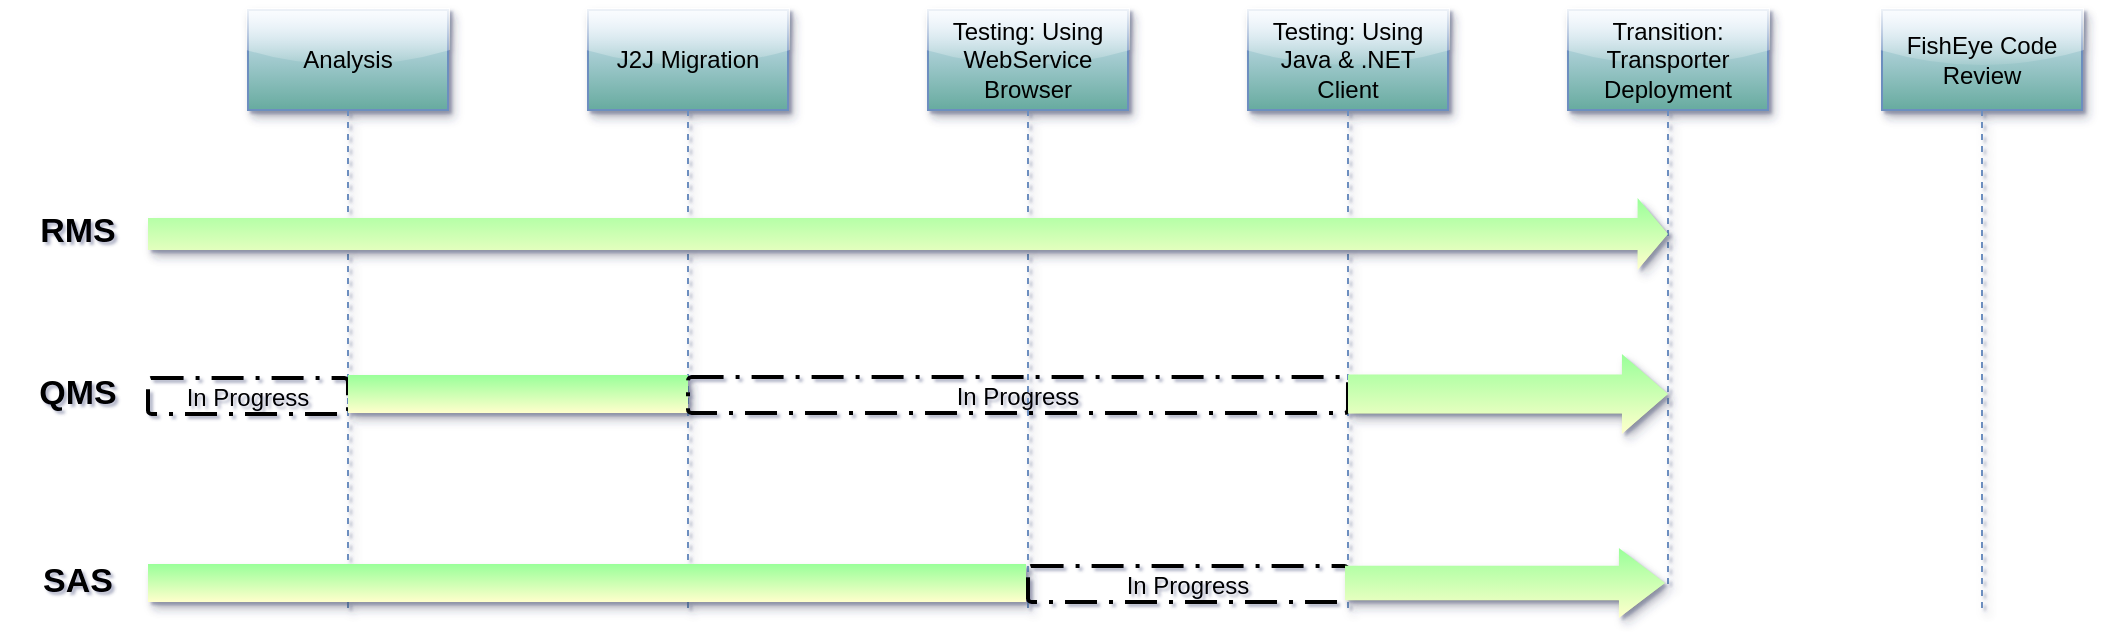 <mxfile version="10.7.7" type="github"><diagram id="TJ47pzX0M5HbnLrvWZEr" name="Page-1"><mxGraphModel dx="840" dy="484" grid="1" gridSize="10" guides="1" tooltips="1" connect="1" arrows="1" fold="1" page="1" pageScale="1" pageWidth="850" pageHeight="1100" background="#FFFFFF" math="0" shadow="1"><root><mxCell id="0"/><mxCell id="1" parent="0"/><mxCell id="pdKazSxvEvTczHYUyYgW-1" value="Analysis" style="shape=umlLifeline;perimeter=lifelinePerimeter;whiteSpace=wrap;html=1;container=1;collapsible=0;recursiveResize=0;outlineConnect=0;fillColor=#dae8fc;strokeColor=#6c8ebf;size=50;shadow=1;glass=1;gradientColor=#67AB9F;" parent="1" vertex="1"><mxGeometry x="140" y="40" width="100" height="300" as="geometry"/></mxCell><mxCell id="pdKazSxvEvTczHYUyYgW-3" value="J2J Migration" style="shape=umlLifeline;perimeter=lifelinePerimeter;whiteSpace=wrap;html=1;container=1;collapsible=0;recursiveResize=0;outlineConnect=0;fillColor=#dae8fc;strokeColor=#6c8ebf;size=50;shadow=1;glass=1;gradientColor=#67AB9F;" parent="1" vertex="1"><mxGeometry x="310" y="40" width="100" height="300" as="geometry"/></mxCell><mxCell id="pdKazSxvEvTczHYUyYgW-4" value="Testing: Using WebService Browser" style="shape=umlLifeline;perimeter=lifelinePerimeter;whiteSpace=wrap;html=1;container=1;collapsible=0;recursiveResize=0;outlineConnect=0;fillColor=#DAE8FC;strokeColor=#6c8ebf;size=50;glass=1;rounded=0;shadow=1;gradientColor=#67AB9F;" parent="1" vertex="1"><mxGeometry x="480" y="40" width="100" height="300" as="geometry"/></mxCell><mxCell id="pdKazSxvEvTczHYUyYgW-5" value="Testing: Using Java &amp;amp; .NET Client" style="shape=umlLifeline;perimeter=lifelinePerimeter;whiteSpace=wrap;html=1;container=1;collapsible=0;recursiveResize=0;outlineConnect=0;fillColor=#dae8fc;strokeColor=#6c8ebf;size=50;shadow=1;glass=1;gradientColor=#67AB9F;" parent="1" vertex="1"><mxGeometry x="640" y="40" width="100" height="300" as="geometry"/></mxCell><mxCell id="pdKazSxvEvTczHYUyYgW-6" value="Transition: Transporter Deployment" style="shape=umlLifeline;perimeter=lifelinePerimeter;whiteSpace=wrap;html=1;container=1;collapsible=0;recursiveResize=0;outlineConnect=0;fillColor=#dae8fc;strokeColor=#6c8ebf;size=50;glass=1;shadow=1;comic=0;gradientColor=#67AB9F;" parent="1" vertex="1"><mxGeometry x="800" y="40" width="100" height="290" as="geometry"/></mxCell><mxCell id="pdKazSxvEvTczHYUyYgW-7" value="FishEye Code Review" style="shape=umlLifeline;perimeter=lifelinePerimeter;whiteSpace=wrap;html=1;container=1;collapsible=0;recursiveResize=0;outlineConnect=0;fillColor=#dae8fc;strokeColor=#6c8ebf;size=50;glass=1;shadow=1;gradientColor=#67AB9F;" parent="1" vertex="1"><mxGeometry x="957" y="40" width="100" height="300" as="geometry"/></mxCell><mxCell id="pdKazSxvEvTczHYUyYgW-8" value="&lt;b&gt;&lt;font style=&quot;font-size: 17px&quot;&gt;RMS&lt;/font&gt;&lt;/b&gt;" style="text;html=1;strokeColor=none;fillColor=none;align=center;verticalAlign=middle;whiteSpace=wrap;rounded=0;" parent="1" vertex="1"><mxGeometry x="20" y="136" width="70" height="30" as="geometry"/></mxCell><mxCell id="pdKazSxvEvTczHYUyYgW-11" value="" style="shape=singleArrow;whiteSpace=wrap;html=1;fillColor=#99FF99;arrowWidth=0.444;arrowSize=0.02;shadow=1;comic=0;gradientColor=#FFFFCC;strokeColor=none;" parent="1" vertex="1"><mxGeometry x="90" y="134" width="760" height="36" as="geometry"/></mxCell><mxCell id="pdKazSxvEvTczHYUyYgW-13" value="&lt;b&gt;&lt;font style=&quot;font-size: 17px&quot;&gt;QMS&lt;/font&gt;&lt;/b&gt;" style="text;html=1;strokeColor=none;fillColor=none;align=center;verticalAlign=middle;whiteSpace=wrap;rounded=0;" parent="1" vertex="1"><mxGeometry x="20" y="216.5" width="70" height="30" as="geometry"/></mxCell><mxCell id="pdKazSxvEvTczHYUyYgW-19" value="In Progress" style="rounded=1;arcSize=10;dashed=1;strokeColor=#000000;fillColor=none;gradientColor=none;dashPattern=8 3 1 3;strokeWidth=2;" parent="1" vertex="1"><mxGeometry x="90" y="224" width="100" height="18" as="geometry"/></mxCell><mxCell id="pdKazSxvEvTczHYUyYgW-20" value="" style="verticalLabelPosition=bottom;verticalAlign=top;html=1;shape=mxgraph.basic.rect;fillColor=#99FF99;fillColor2=none;strokeColor=none;strokeWidth=1;size=20;indent=5;shadow=1;gradientColor=#FFFFCC;" parent="1" vertex="1"><mxGeometry x="190" y="222.5" width="170" height="19" as="geometry"/></mxCell><mxCell id="pdKazSxvEvTczHYUyYgW-22" value="In Progress" style="rounded=1;arcSize=10;dashed=1;strokeColor=#000000;fillColor=none;gradientColor=none;dashPattern=8 3 1 3;strokeWidth=2;" parent="1" vertex="1"><mxGeometry x="360" y="223.5" width="330" height="18" as="geometry"/></mxCell><mxCell id="-9ATiklihPsxiMMBL_sR-1" value="&lt;b&gt;&lt;font style=&quot;font-size: 17px&quot;&gt;SAS&lt;/font&gt;&lt;/b&gt;" style="text;html=1;strokeColor=none;fillColor=none;align=center;verticalAlign=middle;whiteSpace=wrap;rounded=0;shadow=1;glass=0;comic=0;" vertex="1" parent="1"><mxGeometry x="20" y="311" width="70" height="30" as="geometry"/></mxCell><mxCell id="-9ATiklihPsxiMMBL_sR-3" value="" style="verticalLabelPosition=bottom;verticalAlign=top;html=1;shape=mxgraph.basic.rect;fillColor=#99FF99;fillColor2=none;strokeColor=none;strokeWidth=1;size=20;indent=5;shadow=1;gradientColor=#FFFFCC;" vertex="1" parent="1"><mxGeometry x="90" y="317" width="439" height="19" as="geometry"/></mxCell><mxCell id="-9ATiklihPsxiMMBL_sR-4" value="In Progress" style="rounded=1;arcSize=10;dashed=1;strokeColor=#000000;fillColor=none;gradientColor=none;dashPattern=8 3 1 3;strokeWidth=2;" vertex="1" parent="1"><mxGeometry x="530" y="318" width="160" height="18" as="geometry"/></mxCell><mxCell id="-9ATiklihPsxiMMBL_sR-6" value="" style="shape=singleArrow;whiteSpace=wrap;html=1;fillColor=#99FF99;arrowWidth=0.49;arrowSize=0.144;shadow=1;gradientColor=#FFFFCC;strokeColor=none;" vertex="1" parent="1"><mxGeometry x="690" y="212" width="160" height="40" as="geometry"/></mxCell><mxCell id="-9ATiklihPsxiMMBL_sR-7" value="" style="shape=singleArrow;whiteSpace=wrap;html=1;fillColor=#99FF99;arrowWidth=0.49;arrowSize=0.144;shadow=1;gradientColor=#FFFFCC;strokeColor=none;" vertex="1" parent="1"><mxGeometry x="688.5" y="309" width="160" height="35" as="geometry"/></mxCell></root></mxGraphModel></diagram></mxfile>